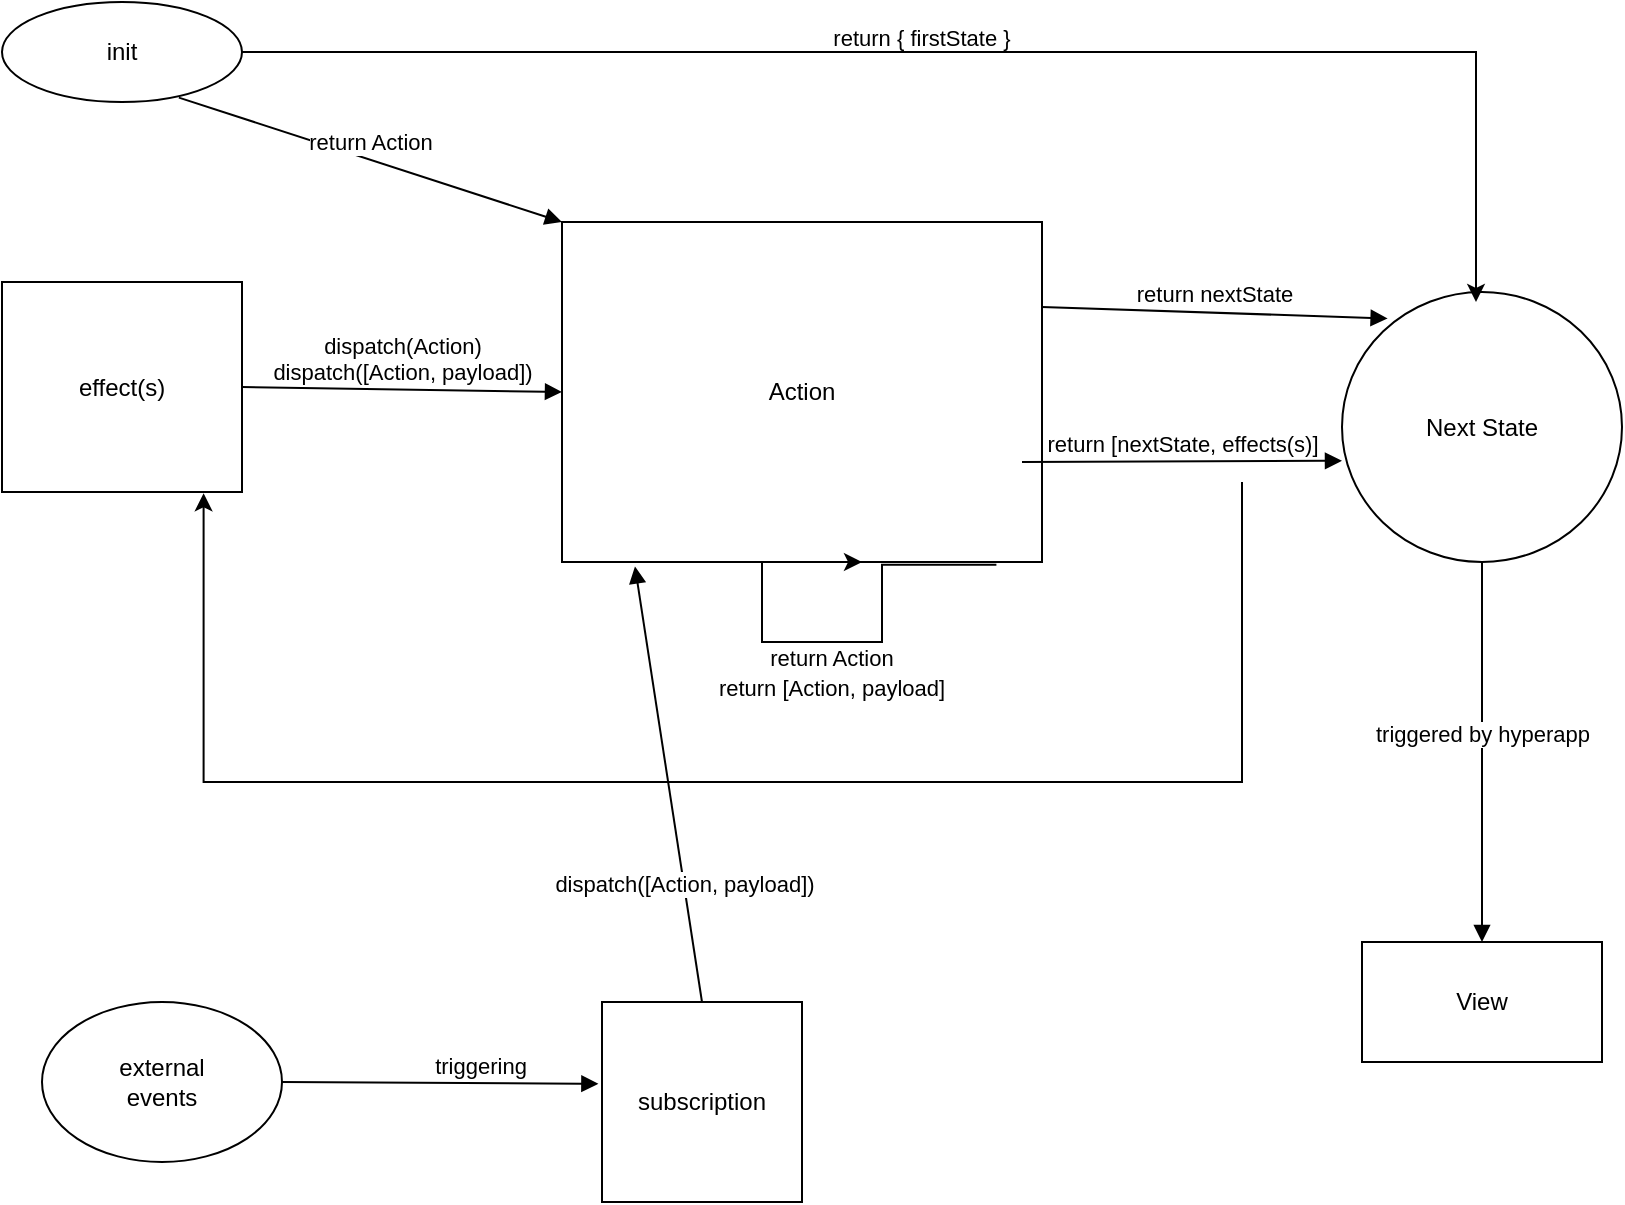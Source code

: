 <mxfile version="16.6.1" type="github">
  <diagram name="Page-1" id="c7558073-3199-34d8-9f00-42111426c3f3">
    <mxGraphModel dx="1038" dy="635" grid="1" gridSize="10" guides="1" tooltips="1" connect="1" arrows="1" fold="1" page="1" pageScale="1" pageWidth="826" pageHeight="1169" background="none" math="0" shadow="0">
      <root>
        <mxCell id="0" />
        <mxCell id="1" parent="0" />
        <mxCell id="r2CEHBMajB01373GKRsO-96" value="init&lt;br&gt;" style="ellipse;whiteSpace=wrap;html=1;" vertex="1" parent="1">
          <mxGeometry x="10" y="40" width="120" height="50" as="geometry" />
        </mxCell>
        <mxCell id="r2CEHBMajB01373GKRsO-97" value="Action&lt;br&gt;" style="rounded=0;whiteSpace=wrap;html=1;" vertex="1" parent="1">
          <mxGeometry x="290" y="150" width="240" height="170" as="geometry" />
        </mxCell>
        <mxCell id="r2CEHBMajB01373GKRsO-98" value="Next State" style="ellipse;whiteSpace=wrap;html=1;" vertex="1" parent="1">
          <mxGeometry x="680" y="185" width="140" height="135" as="geometry" />
        </mxCell>
        <mxCell id="r2CEHBMajB01373GKRsO-103" value="" style="edgeStyle=segmentEdgeStyle;endArrow=classic;html=1;rounded=0;exitX=1;exitY=0.5;exitDx=0;exitDy=0;" edge="1" parent="1" source="r2CEHBMajB01373GKRsO-96">
          <mxGeometry width="50" height="50" relative="1" as="geometry">
            <mxPoint x="237" y="85" as="sourcePoint" />
            <mxPoint x="747" y="190" as="targetPoint" />
            <Array as="points">
              <mxPoint x="747" y="65" />
            </Array>
          </mxGeometry>
        </mxCell>
        <mxCell id="r2CEHBMajB01373GKRsO-109" value="effect(s)" style="rounded=0;whiteSpace=wrap;html=1;" vertex="1" parent="1">
          <mxGeometry x="10" y="180" width="120" height="105" as="geometry" />
        </mxCell>
        <mxCell id="r2CEHBMajB01373GKRsO-119" value="" style="edgeStyle=segmentEdgeStyle;endArrow=classic;html=1;rounded=0;exitX=0.905;exitY=1.008;exitDx=0;exitDy=0;exitPerimeter=0;" edge="1" parent="1" source="r2CEHBMajB01373GKRsO-97">
          <mxGeometry width="50" height="50" relative="1" as="geometry">
            <mxPoint x="490" y="350" as="sourcePoint" />
            <mxPoint x="440" y="320" as="targetPoint" />
            <Array as="points">
              <mxPoint x="450" y="321" />
              <mxPoint x="450" y="360" />
              <mxPoint x="390" y="360" />
              <mxPoint x="390" y="320" />
            </Array>
          </mxGeometry>
        </mxCell>
        <mxCell id="r2CEHBMajB01373GKRsO-121" value="&lt;br style=&quot;font-size: 11px&quot;&gt;&lt;span style=&quot;font-size: 11px ; background-color: rgb(255 , 255 , 255)&quot;&gt;return Action&lt;/span&gt;&lt;br style=&quot;font-size: 11px&quot;&gt;&lt;span style=&quot;font-size: 11px ; background-color: rgb(255 , 255 , 255)&quot;&gt;return [Action, payload]&lt;br&gt;&lt;br&gt;&lt;/span&gt;" style="text;html=1;strokeColor=none;fillColor=none;align=center;verticalAlign=middle;whiteSpace=wrap;rounded=0;" vertex="1" parent="1">
          <mxGeometry x="360" y="360" width="130" height="30" as="geometry" />
        </mxCell>
        <mxCell id="r2CEHBMajB01373GKRsO-125" value="return Action" style="html=1;verticalAlign=bottom;endArrow=block;rounded=0;exitX=0.737;exitY=0.956;exitDx=0;exitDy=0;exitPerimeter=0;entryX=0;entryY=0;entryDx=0;entryDy=0;" edge="1" parent="1" source="r2CEHBMajB01373GKRsO-96" target="r2CEHBMajB01373GKRsO-97">
          <mxGeometry width="80" relative="1" as="geometry">
            <mxPoint x="220" y="140" as="sourcePoint" />
            <mxPoint x="300" y="140" as="targetPoint" />
          </mxGeometry>
        </mxCell>
        <mxCell id="r2CEHBMajB01373GKRsO-127" value="return nextState" style="html=1;verticalAlign=bottom;endArrow=block;rounded=0;exitX=1;exitY=0.25;exitDx=0;exitDy=0;entryX=0.163;entryY=0.098;entryDx=0;entryDy=0;entryPerimeter=0;" edge="1" parent="1" source="r2CEHBMajB01373GKRsO-97" target="r2CEHBMajB01373GKRsO-98">
          <mxGeometry width="80" relative="1" as="geometry">
            <mxPoint x="520" y="290" as="sourcePoint" />
            <mxPoint x="690" y="245" as="targetPoint" />
          </mxGeometry>
        </mxCell>
        <mxCell id="r2CEHBMajB01373GKRsO-128" value="return [nextState, effects(s)]" style="html=1;verticalAlign=bottom;endArrow=block;rounded=0;entryX=0;entryY=0.625;entryDx=0;entryDy=0;entryPerimeter=0;" edge="1" parent="1" target="r2CEHBMajB01373GKRsO-98">
          <mxGeometry width="80" relative="1" as="geometry">
            <mxPoint x="520" y="270" as="sourcePoint" />
            <mxPoint x="640" y="370" as="targetPoint" />
          </mxGeometry>
        </mxCell>
        <mxCell id="r2CEHBMajB01373GKRsO-129" value="" style="edgeStyle=segmentEdgeStyle;endArrow=classic;html=1;rounded=0;entryX=0.84;entryY=1.006;entryDx=0;entryDy=0;entryPerimeter=0;" edge="1" parent="1" target="r2CEHBMajB01373GKRsO-109">
          <mxGeometry width="50" height="50" relative="1" as="geometry">
            <mxPoint x="630" y="280" as="sourcePoint" />
            <mxPoint x="150" y="360" as="targetPoint" />
            <Array as="points">
              <mxPoint x="630" y="430" />
              <mxPoint x="111" y="430" />
            </Array>
          </mxGeometry>
        </mxCell>
        <mxCell id="r2CEHBMajB01373GKRsO-131" value="subscription&lt;br&gt;" style="whiteSpace=wrap;html=1;aspect=fixed;" vertex="1" parent="1">
          <mxGeometry x="310" y="540" width="100" height="100" as="geometry" />
        </mxCell>
        <mxCell id="r2CEHBMajB01373GKRsO-132" value="external &lt;br&gt;events" style="ellipse;whiteSpace=wrap;html=1;" vertex="1" parent="1">
          <mxGeometry x="30" y="540" width="120" height="80" as="geometry" />
        </mxCell>
        <mxCell id="r2CEHBMajB01373GKRsO-135" value="triggering" style="html=1;verticalAlign=bottom;endArrow=block;rounded=0;entryX=-0.018;entryY=0.409;entryDx=0;entryDy=0;exitX=1;exitY=0.5;exitDx=0;exitDy=0;entryPerimeter=0;" edge="1" parent="1" source="r2CEHBMajB01373GKRsO-132" target="r2CEHBMajB01373GKRsO-131">
          <mxGeometry x="0.25" width="80" relative="1" as="geometry">
            <mxPoint x="160" y="620" as="sourcePoint" />
            <mxPoint x="230" y="544.5" as="targetPoint" />
            <mxPoint as="offset" />
          </mxGeometry>
        </mxCell>
        <mxCell id="r2CEHBMajB01373GKRsO-137" value="dispatch([Action, payload])" style="html=1;verticalAlign=bottom;endArrow=block;rounded=0;exitX=0.5;exitY=0;exitDx=0;exitDy=0;entryX=0.152;entryY=1.013;entryDx=0;entryDy=0;entryPerimeter=0;" edge="1" parent="1" source="r2CEHBMajB01373GKRsO-131" target="r2CEHBMajB01373GKRsO-97">
          <mxGeometry x="-0.541" y="1" width="80" relative="1" as="geometry">
            <mxPoint x="380" y="400" as="sourcePoint" />
            <mxPoint x="460" y="400" as="targetPoint" />
            <mxPoint as="offset" />
          </mxGeometry>
        </mxCell>
        <mxCell id="r2CEHBMajB01373GKRsO-138" value="dispatch(Action)&lt;br&gt;dispatch([Action, payload])" style="html=1;verticalAlign=bottom;endArrow=block;rounded=0;entryX=0;entryY=0.5;entryDx=0;entryDy=0;exitX=1;exitY=0.5;exitDx=0;exitDy=0;" edge="1" parent="1" source="r2CEHBMajB01373GKRsO-109" target="r2CEHBMajB01373GKRsO-97">
          <mxGeometry width="80" relative="1" as="geometry">
            <mxPoint x="140" y="240" as="sourcePoint" />
            <mxPoint x="250" y="240" as="targetPoint" />
          </mxGeometry>
        </mxCell>
        <mxCell id="r2CEHBMajB01373GKRsO-139" value="&lt;span style=&quot;font-size: 11px ; background-color: rgb(255 , 255 , 255)&quot;&gt;return { firstState }&lt;br&gt;&lt;br&gt;&lt;/span&gt;" style="text;html=1;strokeColor=none;fillColor=none;align=center;verticalAlign=middle;whiteSpace=wrap;rounded=0;" vertex="1" parent="1">
          <mxGeometry x="420" y="55" width="100" height="20" as="geometry" />
        </mxCell>
        <mxCell id="r2CEHBMajB01373GKRsO-142" value="View" style="rounded=0;whiteSpace=wrap;html=1;" vertex="1" parent="1">
          <mxGeometry x="690" y="510" width="120" height="60" as="geometry" />
        </mxCell>
        <mxCell id="r2CEHBMajB01373GKRsO-144" value="triggered by hyperapp" style="html=1;verticalAlign=bottom;endArrow=block;rounded=0;exitX=0.5;exitY=1;exitDx=0;exitDy=0;entryX=0.5;entryY=0;entryDx=0;entryDy=0;" edge="1" parent="1" source="r2CEHBMajB01373GKRsO-98" target="r2CEHBMajB01373GKRsO-142">
          <mxGeometry width="80" relative="1" as="geometry">
            <mxPoint x="720" y="390" as="sourcePoint" />
            <mxPoint x="800" y="390" as="targetPoint" />
          </mxGeometry>
        </mxCell>
      </root>
    </mxGraphModel>
  </diagram>
</mxfile>
